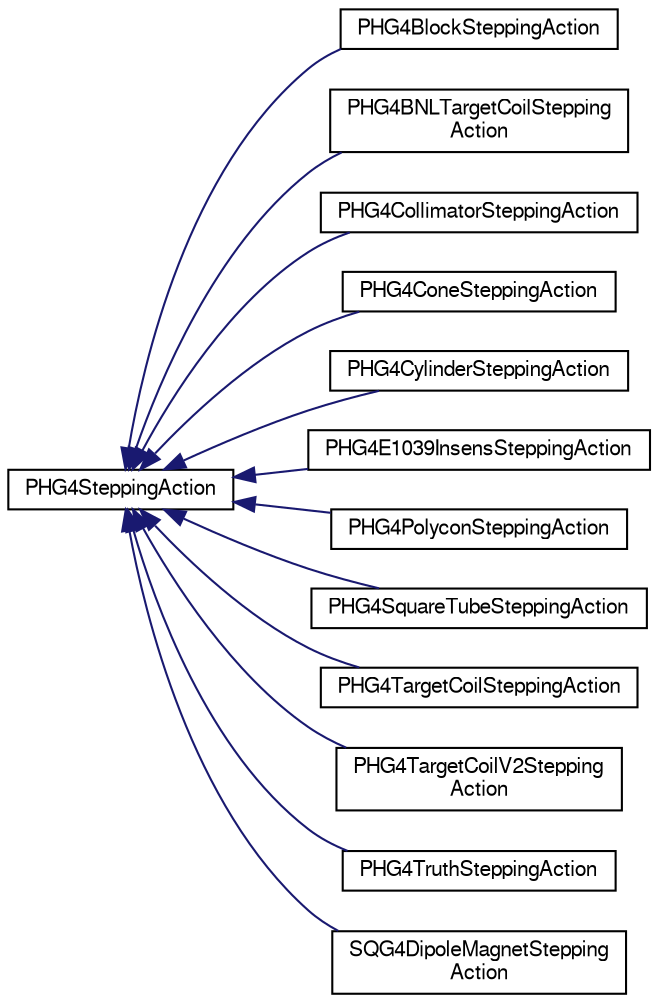 digraph "Graphical Class Hierarchy"
{
  bgcolor="transparent";
  edge [fontname="FreeSans",fontsize="10",labelfontname="FreeSans",labelfontsize="10"];
  node [fontname="FreeSans",fontsize="10",shape=record];
  rankdir="LR";
  Node1 [label="PHG4SteppingAction",height=0.2,width=0.4,color="black",URL="$df/d3f/classPHG4SteppingAction.html"];
  Node1 -> Node2 [dir="back",color="midnightblue",fontsize="10",style="solid",fontname="FreeSans"];
  Node2 [label="PHG4BlockSteppingAction",height=0.2,width=0.4,color="black",URL="$d1/da2/classPHG4BlockSteppingAction.html"];
  Node1 -> Node3 [dir="back",color="midnightblue",fontsize="10",style="solid",fontname="FreeSans"];
  Node3 [label="PHG4BNLTargetCoilStepping\lAction",height=0.2,width=0.4,color="black",URL="$d2/db5/classPHG4BNLTargetCoilSteppingAction.html"];
  Node1 -> Node4 [dir="back",color="midnightblue",fontsize="10",style="solid",fontname="FreeSans"];
  Node4 [label="PHG4CollimatorSteppingAction",height=0.2,width=0.4,color="black",URL="$d2/dc6/classPHG4CollimatorSteppingAction.html"];
  Node1 -> Node5 [dir="back",color="midnightblue",fontsize="10",style="solid",fontname="FreeSans"];
  Node5 [label="PHG4ConeSteppingAction",height=0.2,width=0.4,color="black",URL="$d4/d7a/classPHG4ConeSteppingAction.html"];
  Node1 -> Node6 [dir="back",color="midnightblue",fontsize="10",style="solid",fontname="FreeSans"];
  Node6 [label="PHG4CylinderSteppingAction",height=0.2,width=0.4,color="black",URL="$da/d58/classPHG4CylinderSteppingAction.html"];
  Node1 -> Node7 [dir="back",color="midnightblue",fontsize="10",style="solid",fontname="FreeSans"];
  Node7 [label="PHG4E1039InsensSteppingAction",height=0.2,width=0.4,color="black",URL="$d9/d14/classPHG4E1039InsensSteppingAction.html"];
  Node1 -> Node8 [dir="back",color="midnightblue",fontsize="10",style="solid",fontname="FreeSans"];
  Node8 [label="PHG4PolyconSteppingAction",height=0.2,width=0.4,color="black",URL="$d3/d3d/classPHG4PolyconSteppingAction.html"];
  Node1 -> Node9 [dir="back",color="midnightblue",fontsize="10",style="solid",fontname="FreeSans"];
  Node9 [label="PHG4SquareTubeSteppingAction",height=0.2,width=0.4,color="black",URL="$dc/d4f/classPHG4SquareTubeSteppingAction.html"];
  Node1 -> Node10 [dir="back",color="midnightblue",fontsize="10",style="solid",fontname="FreeSans"];
  Node10 [label="PHG4TargetCoilSteppingAction",height=0.2,width=0.4,color="black",URL="$db/d00/classPHG4TargetCoilSteppingAction.html"];
  Node1 -> Node11 [dir="back",color="midnightblue",fontsize="10",style="solid",fontname="FreeSans"];
  Node11 [label="PHG4TargetCoilV2Stepping\lAction",height=0.2,width=0.4,color="black",URL="$d0/dc8/classPHG4TargetCoilV2SteppingAction.html"];
  Node1 -> Node12 [dir="back",color="midnightblue",fontsize="10",style="solid",fontname="FreeSans"];
  Node12 [label="PHG4TruthSteppingAction",height=0.2,width=0.4,color="black",URL="$d6/da2/classPHG4TruthSteppingAction.html"];
  Node1 -> Node13 [dir="back",color="midnightblue",fontsize="10",style="solid",fontname="FreeSans"];
  Node13 [label="SQG4DipoleMagnetStepping\lAction",height=0.2,width=0.4,color="black",URL="$d4/db3/classSQG4DipoleMagnetSteppingAction.html"];
}
